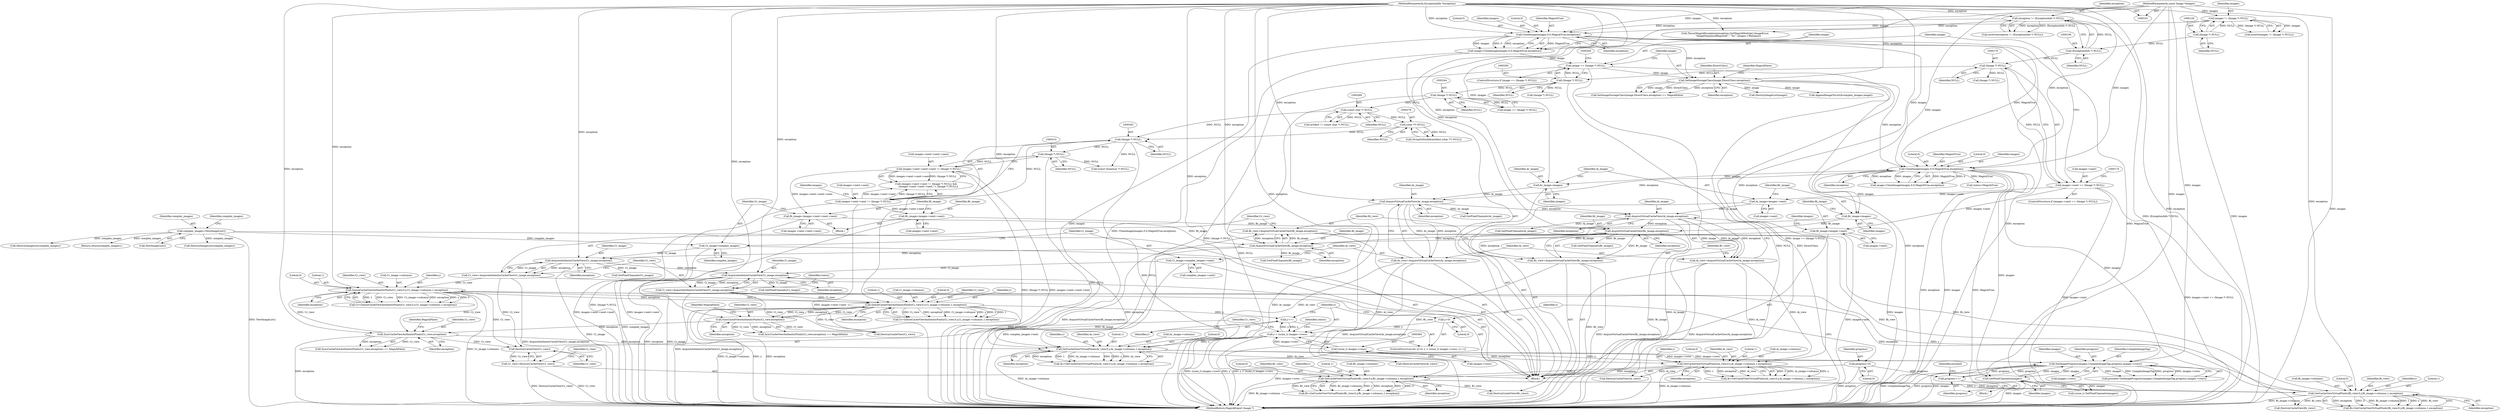 digraph "0_ImageMagick6_7c2c5ba5b8e3a0b2b82f56c71dfab74ed4006df7_0@pointer" {
"1000868" [label="(Call,DestroyCacheView(Cr_view))"];
"1000445" [label="(Call,QueueCacheViewAuthenticPixels(Cr_view,0,y,Cr_image->columns,1,exception))"];
"1000831" [label="(Call,SyncCacheViewAuthenticPixels(Cr_view,exception))"];
"1000822" [label="(Call,SyncCacheViewAuthenticPixels(Ci_view,exception))"];
"1000456" [label="(Call,QueueCacheViewAuthenticPixels(Ci_view,0,y,Ci_image->columns,1,exception))"];
"1000366" [label="(Call,Ci_view=AcquireAuthenticCacheView(Ci_image,exception))"];
"1000368" [label="(Call,AcquireAuthenticCacheView(Ci_image,exception))"];
"1000336" [label="(Call,Ci_image=complex_images->next)"];
"1000363" [label="(Call,AcquireAuthenticCacheView(Cr_image,exception))"];
"1000333" [label="(Call,Cr_image=complex_images)"];
"1000225" [label="(Call,complex_images=NewImageList())"];
"1000358" [label="(Call,AcquireVirtualCacheView(Bi_image,exception))"];
"1000289" [label="(Call,Bi_image=images->next)"];
"1000165" [label="(Call,images->next == (Image *) NULL)"];
"1000169" [label="(Call,(Image *) NULL)"];
"1000155" [label="(Call,(ExceptionInfo *) NULL)"];
"1000128" [label="(Call,(Image *) NULL)"];
"1000324" [label="(Call,Bi_image=images->next->next->next)"];
"1000305" [label="(Call,images->next->next->next != (Image *) NULL)"];
"1000313" [label="(Call,(Image *) NULL)"];
"1000302" [label="(Call,(Image *) NULL)"];
"1000275" [label="(Call,(char **) NULL)"];
"1000268" [label="(Call,(const char *) NULL)"];
"1000243" [label="(Call,(Image *) NULL)"];
"1000199" [label="(Call,(Image *) NULL)"];
"1000353" [label="(Call,AcquireVirtualCacheView(Br_image,exception))"];
"1000317" [label="(Call,Br_image=images->next->next)"];
"1000296" [label="(Call,images->next->next != (Image *) NULL)"];
"1000286" [label="(Call,Br_image=images)"];
"1000102" [label="(MethodParameterIn,const Image *images)"];
"1000234" [label="(Call,CloneImage(images,0,0,MagickTrue,exception))"];
"1000190" [label="(Call,CloneImage(images,0,0,MagickTrue,exception))"];
"1000126" [label="(Call,images != (Image *) NULL)"];
"1000153" [label="(Call,exception != (ExceptionInfo *) NULL)"];
"1000104" [label="(MethodParameterIn,ExceptionInfo *exception)"];
"1000208" [label="(Call,SetImageStorageClass(image,DirectClass,exception))"];
"1000197" [label="(Call,image == (Image *) NULL)"];
"1000188" [label="(Call,image=CloneImage(images,0,0,MagickTrue,exception))"];
"1000348" [label="(Call,AcquireVirtualCacheView(Ai_image,exception))"];
"1000281" [label="(Call,Ai_image=images->next)"];
"1000343" [label="(Call,AcquireVirtualCacheView(Ar_image,exception))"];
"1000278" [label="(Call,Ar_image=images)"];
"1000361" [label="(Call,Cr_view=AcquireAuthenticCacheView(Cr_image,exception))"];
"1000434" [label="(Call,GetCacheViewVirtualPixels(Bi_view,0,y,Bi_image->columns,1,exception))"];
"1000356" [label="(Call,Bi_view=AcquireVirtualCacheView(Bi_image,exception))"];
"1000423" [label="(Call,GetCacheViewVirtualPixels(Br_view,0,y,Br_image->columns,1,exception))"];
"1000351" [label="(Call,Br_view=AcquireVirtualCacheView(Br_image,exception))"];
"1000412" [label="(Call,GetCacheViewVirtualPixels(Ai_view,0,y,Ai_image->columns,1,exception))"];
"1000346" [label="(Call,Ai_view=AcquireVirtualCacheView(Ai_image,exception))"];
"1000401" [label="(Call,GetCacheViewVirtualPixels(Ar_view,0,y,Ar_image->columns,1,exception))"];
"1000341" [label="(Call,Ar_view=AcquireVirtualCacheView(Ar_image,exception))"];
"1000381" [label="(Call,y < (ssize_t) images->rows)"];
"1000388" [label="(Call,y++)"];
"1000378" [label="(Call,y=0)"];
"1000383" [label="(Call,(ssize_t) images->rows)"];
"1000852" [label="(Call,SetImageProgress(images,ComplexImageTag,progress,images->rows))"];
"1000529" [label="(Call,GetPixelChannels(images))"];
"1000848" [label="(Call,progress++)"];
"1000374" [label="(Call,progress=0)"];
"1000866" [label="(Call,Cr_view=DestroyCacheView(Cr_view))"];
"1000309" [label="(Identifier,images)"];
"1000379" [label="(Identifier,y)"];
"1000249" [label="(Call,DestroyImageList(complex_images))"];
"1000360" [label="(Identifier,exception)"];
"1000438" [label="(Call,Bi_image->columns)"];
"1000868" [label="(Call,DestroyCacheView(Cr_view))"];
"1000460" [label="(Call,Ci_image->columns)"];
"1000333" [label="(Call,Cr_image=complex_images)"];
"1000898" [label="(Return,return(complex_images);)"];
"1000376" [label="(Literal,0)"];
"1000413" [label="(Identifier,Ai_view)"];
"1000193" [label="(Literal,0)"];
"1000436" [label="(Literal,0)"];
"1000335" [label="(Identifier,complex_images)"];
"1000287" [label="(Identifier,Br_image)"];
"1000419" [label="(Literal,1)"];
"1000234" [label="(Call,CloneImage(images,0,0,MagickTrue,exception))"];
"1000884" [label="(Call,DestroyCacheView(Ar_view))"];
"1000382" [label="(Identifier,y)"];
"1000295" [label="(Call,(images->next->next != (Image *) NULL) &&\n      (images->next->next->next != (Image *) NULL))"];
"1000364" [label="(Identifier,Cr_image)"];
"1000416" [label="(Call,Ai_image->columns)"];
"1000318" [label="(Identifier,Br_image)"];
"1000346" [label="(Call,Ai_view=AcquireVirtualCacheView(Ai_image,exception))"];
"1000166" [label="(Call,images->next)"];
"1000869" [label="(Identifier,Cr_view)"];
"1000374" [label="(Call,progress=0)"];
"1000854" [label="(Identifier,ComplexImageTag)"];
"1000409" [label="(Identifier,exception)"];
"1000456" [label="(Call,QueueCacheViewAuthenticPixels(Ci_view,0,y,Ci_image->columns,1,exception))"];
"1000190" [label="(Call,CloneImage(images,0,0,MagickTrue,exception))"];
"1000194" [label="(Identifier,MagickTrue)"];
"1000900" [label="(MethodReturn,MagickExport Image *)"];
"1000821" [label="(Call,SyncCacheViewAuthenticPixels(Ci_view,exception) == MagickFalse)"];
"1000281" [label="(Call,Ai_image=images->next)"];
"1000876" [label="(Call,DestroyCacheView(Br_view))"];
"1000410" [label="(Call,Ai=GetCacheViewVirtualPixels(Ai_view,0,y,Ai_image->columns,1,exception))"];
"1000343" [label="(Call,AcquireVirtualCacheView(Ar_image,exception))"];
"1000420" [label="(Identifier,exception)"];
"1000403" [label="(Literal,0)"];
"1000856" [label="(Call,images->rows)"];
"1000848" [label="(Call,progress++)"];
"1000825" [label="(Identifier,MagickFalse)"];
"1000225" [label="(Call,complex_images=NewImageList())"];
"1000362" [label="(Identifier,Cr_view)"];
"1000188" [label="(Call,image=CloneImage(images,0,0,MagickTrue,exception))"];
"1000341" [label="(Call,Ar_view=AcquireVirtualCacheView(Ar_image,exception))"];
"1000351" [label="(Call,Br_view=AcquireVirtualCacheView(Br_image,exception))"];
"1000447" [label="(Literal,0)"];
"1000442" [label="(Identifier,exception)"];
"1000458" [label="(Literal,0)"];
"1000453" [label="(Identifier,exception)"];
"1000435" [label="(Identifier,Bi_view)"];
"1000207" [label="(Call,SetImageStorageClass(image,DirectClass,exception) == MagickFalse)"];
"1000279" [label="(Identifier,Ar_image)"];
"1000853" [label="(Identifier,images)"];
"1000431" [label="(Identifier,exception)"];
"1000867" [label="(Identifier,Cr_view)"];
"1000201" [label="(Identifier,NULL)"];
"1000154" [label="(Identifier,exception)"];
"1000336" [label="(Call,Ci_image=complex_images->next)"];
"1000871" [label="(Identifier,Ci_view)"];
"1000404" [label="(Identifier,y)"];
"1000421" [label="(Call,Br=GetCacheViewVirtualPixels(Br_view,0,y,Br_image->columns,1,exception))"];
"1000347" [label="(Identifier,Ai_view)"];
"1000130" [label="(Identifier,NULL)"];
"1000283" [label="(Call,images->next)"];
"1000806" [label="(Call,GetPixelChannels(Br_image))"];
"1000192" [label="(Literal,0)"];
"1000286" [label="(Call,Br_image=images)"];
"1000277" [label="(Identifier,NULL)"];
"1000872" [label="(Call,DestroyCacheView(Ci_view))"];
"1000326" [label="(Call,images->next->next->next)"];
"1000832" [label="(Identifier,Cr_view)"];
"1000278" [label="(Call,Ar_image=images)"];
"1000212" [label="(Identifier,MagickFalse)"];
"1000189" [label="(Identifier,image)"];
"1000423" [label="(Call,GetCacheViewVirtualPixels(Br_view,0,y,Br_image->columns,1,exception))"];
"1000237" [label="(Literal,0)"];
"1000352" [label="(Identifier,Br_view)"];
"1000830" [label="(Call,SyncCacheViewAuthenticPixels(Cr_view,exception) == MagickFalse)"];
"1000315" [label="(Identifier,NULL)"];
"1000383" [label="(Call,(ssize_t) images->rows)"];
"1000296" [label="(Call,images->next->next != (Image *) NULL)"];
"1000445" [label="(Call,QueueCacheViewAuthenticPixels(Cr_view,0,y,Cr_image->columns,1,exception))"];
"1000175" [label="(Call,ThrowMagickException(exception,GetMagickModule(),ImageError,\n        \"ImageSequenceRequired\",\"`%s'\",images->filename))"];
"1000338" [label="(Call,complex_images->next)"];
"1000164" [label="(ControlStructure,if (images->next == (Image *) NULL))"];
"1000355" [label="(Identifier,exception)"];
"1000245" [label="(Identifier,NULL)"];
"1000305" [label="(Call,images->next->next->next != (Image *) NULL)"];
"1000852" [label="(Call,SetImageProgress(images,ComplexImageTag,progress,images->rows))"];
"1000802" [label="(Call,GetPixelChannels(Ai_image))"];
"1000226" [label="(Identifier,complex_images)"];
"1000273" [label="(Call,StringToDouble(artifact,(char **) NULL))"];
"1000388" [label="(Call,y++)"];
"1000412" [label="(Call,GetCacheViewVirtualPixels(Ai_view,0,y,Ai_image->columns,1,exception))"];
"1000230" [label="(Identifier,complex_images)"];
"1000457" [label="(Identifier,Ci_view)"];
"1000297" [label="(Call,images->next->next)"];
"1000415" [label="(Identifier,y)"];
"1000359" [label="(Identifier,Bi_image)"];
"1000851" [label="(Identifier,proceed)"];
"1000196" [label="(ControlStructure,if (image == (Image *) NULL))"];
"1000527" [label="(Call,(ssize_t) GetPixelChannels(images))"];
"1000157" [label="(Identifier,NULL)"];
"1000402" [label="(Identifier,Ar_view)"];
"1000363" [label="(Call,AcquireAuthenticCacheView(Cr_image,exception))"];
"1000798" [label="(Call,GetPixelChannels(Ar_image))"];
"1000896" [label="(Call,DestroyImageList(complex_images))"];
"1000211" [label="(Identifier,exception)"];
"1000153" [label="(Call,exception != (ExceptionInfo *) NULL)"];
"1000349" [label="(Identifier,Ai_image)"];
"1000377" [label="(ControlStructure,for (y=0; y < (ssize_t) images->rows; y++))"];
"1000291" [label="(Call,images->next)"];
"1000371" [label="(Call,status=MagickTrue)"];
"1000316" [label="(Block,)"];
"1000368" [label="(Call,AcquireAuthenticCacheView(Ci_image,exception))"];
"1000210" [label="(Identifier,DirectClass)"];
"1000290" [label="(Identifier,Bi_image)"];
"1000427" [label="(Call,Br_image->columns)"];
"1000270" [label="(Identifier,NULL)"];
"1000105" [label="(Block,)"];
"1000469" [label="(Call,(const Quantum *) NULL)"];
"1000530" [label="(Identifier,images)"];
"1000414" [label="(Literal,0)"];
"1000302" [label="(Call,(Image *) NULL)"];
"1000344" [label="(Identifier,Ar_image)"];
"1000241" [label="(Call,image == (Image *) NULL)"];
"1000185" [label="(Call,(Image *) NULL)"];
"1000165" [label="(Call,images->next == (Image *) NULL)"];
"1000831" [label="(Call,SyncCacheViewAuthenticPixels(Cr_view,exception))"];
"1000232" [label="(Call,image=CloneImage(images,0,0,MagickTrue,exception))"];
"1000209" [label="(Identifier,image)"];
"1000822" [label="(Call,SyncCacheViewAuthenticPixels(Ci_view,exception))"];
"1000372" [label="(Identifier,status)"];
"1000235" [label="(Identifier,images)"];
"1000350" [label="(Identifier,exception)"];
"1000354" [label="(Identifier,Br_image)"];
"1000236" [label="(Literal,0)"];
"1000850" [label="(Call,proceed=SetImageProgress(images,ComplexImageTag,progress,images->rows))"];
"1000342" [label="(Identifier,Ar_view)"];
"1000356" [label="(Call,Bi_view=AcquireVirtualCacheView(Bi_image,exception))"];
"1000319" [label="(Call,images->next->next)"];
"1000199" [label="(Call,(Image *) NULL)"];
"1000833" [label="(Identifier,exception)"];
"1000155" [label="(Call,(ExceptionInfo *) NULL)"];
"1000282" [label="(Identifier,Ai_image)"];
"1000408" [label="(Literal,1)"];
"1000425" [label="(Literal,0)"];
"1000381" [label="(Call,y < (ssize_t) images->rows)"];
"1000814" [label="(Call,GetPixelChannels(Cr_image))"];
"1000399" [label="(Call,Ar=GetCacheViewVirtualPixels(Ar_view,0,y,Ar_image->columns,1,exception))"];
"1000855" [label="(Identifier,progress)"];
"1000357" [label="(Identifier,Bi_view)"];
"1000888" [label="(Call,DestroyCacheView(Ai_view))"];
"1000195" [label="(Identifier,exception)"];
"1000459" [label="(Identifier,y)"];
"1000818" [label="(Call,GetPixelChannels(Ci_image))"];
"1000128" [label="(Call,(Image *) NULL)"];
"1000324" [label="(Call,Bi_image=images->next->next->next)"];
"1000463" [label="(Literal,1)"];
"1000208" [label="(Call,SetImageStorageClass(image,DirectClass,exception))"];
"1000452" [label="(Literal,1)"];
"1000432" [label="(Call,Bi=GetCacheViewVirtualPixels(Bi_view,0,y,Bi_image->columns,1,exception))"];
"1000358" [label="(Call,AcquireVirtualCacheView(Bi_image,exception))"];
"1000437" [label="(Identifier,y)"];
"1000171" [label="(Identifier,NULL)"];
"1000238" [label="(Identifier,MagickTrue)"];
"1000191" [label="(Identifier,images)"];
"1000365" [label="(Identifier,exception)"];
"1000824" [label="(Identifier,exception)"];
"1000239" [label="(Identifier,exception)"];
"1000216" [label="(Call,DestroyImageList(image))"];
"1000280" [label="(Identifier,images)"];
"1000361" [label="(Call,Cr_view=AcquireAuthenticCacheView(Cr_image,exception))"];
"1000366" [label="(Call,Ci_view=AcquireAuthenticCacheView(Ci_image,exception))"];
"1000313" [label="(Call,(Image *) NULL)"];
"1000369" [label="(Identifier,Ci_image)"];
"1000266" [label="(Call,artifact != (const char *) NULL)"];
"1000228" [label="(Call,AppendImageToList(&complex_images,image))"];
"1000268" [label="(Call,(const char *) NULL)"];
"1000389" [label="(Identifier,y)"];
"1000446" [label="(Identifier,Cr_view)"];
"1000203" [label="(Call,(Image *) NULL)"];
"1000317" [label="(Call,Br_image=images->next->next)"];
"1000345" [label="(Identifier,exception)"];
"1000348" [label="(Call,AcquireVirtualCacheView(Ai_image,exception))"];
"1000334" [label="(Identifier,Cr_image)"];
"1000353" [label="(Call,AcquireVirtualCacheView(Br_image,exception))"];
"1000304" [label="(Identifier,NULL)"];
"1000380" [label="(Literal,0)"];
"1000846" [label="(Block,)"];
"1000197" [label="(Call,image == (Image *) NULL)"];
"1000434" [label="(Call,GetCacheViewVirtualPixels(Bi_view,0,y,Bi_image->columns,1,exception))"];
"1000306" [label="(Call,images->next->next->next)"];
"1000880" [label="(Call,DestroyCacheView(Bi_view))"];
"1000823" [label="(Identifier,Ci_view)"];
"1000275" [label="(Call,(char **) NULL)"];
"1000288" [label="(Identifier,images)"];
"1000529" [label="(Call,GetPixelChannels(images))"];
"1000126" [label="(Call,images != (Image *) NULL)"];
"1000299" [label="(Identifier,images)"];
"1000243" [label="(Call,(Image *) NULL)"];
"1000325" [label="(Identifier,Bi_image)"];
"1000152" [label="(Call,assert(exception != (ExceptionInfo *) NULL))"];
"1000385" [label="(Call,images->rows)"];
"1000127" [label="(Identifier,images)"];
"1000424" [label="(Identifier,Br_view)"];
"1000125" [label="(Call,assert(images != (Image *) NULL))"];
"1000198" [label="(Identifier,image)"];
"1000849" [label="(Identifier,progress)"];
"1000378" [label="(Call,y=0)"];
"1000401" [label="(Call,GetCacheViewVirtualPixels(Ar_view,0,y,Ar_image->columns,1,exception))"];
"1000289" [label="(Call,Bi_image=images->next)"];
"1000405" [label="(Call,Ar_image->columns)"];
"1000227" [label="(Call,NewImageList())"];
"1000449" [label="(Call,Cr_image->columns)"];
"1000396" [label="(Identifier,status)"];
"1000454" [label="(Call,Ci=QueueCacheViewAuthenticPixels(Ci_view,0,y,Ci_image->columns,1,exception))"];
"1000441" [label="(Literal,1)"];
"1000866" [label="(Call,Cr_view=DestroyCacheView(Cr_view))"];
"1000375" [label="(Identifier,progress)"];
"1000834" [label="(Identifier,MagickFalse)"];
"1000367" [label="(Identifier,Ci_view)"];
"1000169" [label="(Call,(Image *) NULL)"];
"1000426" [label="(Identifier,y)"];
"1000464" [label="(Identifier,exception)"];
"1000337" [label="(Identifier,Ci_image)"];
"1000430" [label="(Literal,1)"];
"1000104" [label="(MethodParameterIn,ExceptionInfo *exception)"];
"1000810" [label="(Call,GetPixelChannels(Bi_image))"];
"1000443" [label="(Call,Cr=QueueCacheViewAuthenticPixels(Cr_view,0,y,Cr_image->columns,1,exception))"];
"1000102" [label="(MethodParameterIn,const Image *images)"];
"1000448" [label="(Identifier,y)"];
"1000370" [label="(Identifier,exception)"];
"1000868" -> "1000866"  [label="AST: "];
"1000868" -> "1000869"  [label="CFG: "];
"1000869" -> "1000868"  [label="AST: "];
"1000866" -> "1000868"  [label="CFG: "];
"1000868" -> "1000866"  [label="DDG: Cr_view"];
"1000445" -> "1000868"  [label="DDG: Cr_view"];
"1000831" -> "1000868"  [label="DDG: Cr_view"];
"1000361" -> "1000868"  [label="DDG: Cr_view"];
"1000445" -> "1000443"  [label="AST: "];
"1000445" -> "1000453"  [label="CFG: "];
"1000446" -> "1000445"  [label="AST: "];
"1000447" -> "1000445"  [label="AST: "];
"1000448" -> "1000445"  [label="AST: "];
"1000449" -> "1000445"  [label="AST: "];
"1000452" -> "1000445"  [label="AST: "];
"1000453" -> "1000445"  [label="AST: "];
"1000443" -> "1000445"  [label="CFG: "];
"1000445" -> "1000900"  [label="DDG: Cr_image->columns"];
"1000445" -> "1000443"  [label="DDG: 1"];
"1000445" -> "1000443"  [label="DDG: Cr_view"];
"1000445" -> "1000443"  [label="DDG: Cr_image->columns"];
"1000445" -> "1000443"  [label="DDG: exception"];
"1000445" -> "1000443"  [label="DDG: y"];
"1000445" -> "1000443"  [label="DDG: 0"];
"1000831" -> "1000445"  [label="DDG: Cr_view"];
"1000361" -> "1000445"  [label="DDG: Cr_view"];
"1000434" -> "1000445"  [label="DDG: y"];
"1000434" -> "1000445"  [label="DDG: exception"];
"1000104" -> "1000445"  [label="DDG: exception"];
"1000445" -> "1000456"  [label="DDG: y"];
"1000445" -> "1000456"  [label="DDG: exception"];
"1000445" -> "1000831"  [label="DDG: Cr_view"];
"1000831" -> "1000830"  [label="AST: "];
"1000831" -> "1000833"  [label="CFG: "];
"1000832" -> "1000831"  [label="AST: "];
"1000833" -> "1000831"  [label="AST: "];
"1000834" -> "1000831"  [label="CFG: "];
"1000831" -> "1000900"  [label="DDG: exception"];
"1000831" -> "1000401"  [label="DDG: exception"];
"1000831" -> "1000830"  [label="DDG: Cr_view"];
"1000831" -> "1000830"  [label="DDG: exception"];
"1000822" -> "1000831"  [label="DDG: exception"];
"1000104" -> "1000831"  [label="DDG: exception"];
"1000822" -> "1000821"  [label="AST: "];
"1000822" -> "1000824"  [label="CFG: "];
"1000823" -> "1000822"  [label="AST: "];
"1000824" -> "1000822"  [label="AST: "];
"1000825" -> "1000822"  [label="CFG: "];
"1000822" -> "1000456"  [label="DDG: Ci_view"];
"1000822" -> "1000821"  [label="DDG: Ci_view"];
"1000822" -> "1000821"  [label="DDG: exception"];
"1000456" -> "1000822"  [label="DDG: Ci_view"];
"1000456" -> "1000822"  [label="DDG: exception"];
"1000104" -> "1000822"  [label="DDG: exception"];
"1000822" -> "1000872"  [label="DDG: Ci_view"];
"1000456" -> "1000454"  [label="AST: "];
"1000456" -> "1000464"  [label="CFG: "];
"1000457" -> "1000456"  [label="AST: "];
"1000458" -> "1000456"  [label="AST: "];
"1000459" -> "1000456"  [label="AST: "];
"1000460" -> "1000456"  [label="AST: "];
"1000463" -> "1000456"  [label="AST: "];
"1000464" -> "1000456"  [label="AST: "];
"1000454" -> "1000456"  [label="CFG: "];
"1000456" -> "1000900"  [label="DDG: Ci_image->columns"];
"1000456" -> "1000900"  [label="DDG: y"];
"1000456" -> "1000900"  [label="DDG: exception"];
"1000456" -> "1000388"  [label="DDG: y"];
"1000456" -> "1000401"  [label="DDG: exception"];
"1000456" -> "1000454"  [label="DDG: Ci_view"];
"1000456" -> "1000454"  [label="DDG: exception"];
"1000456" -> "1000454"  [label="DDG: Ci_image->columns"];
"1000456" -> "1000454"  [label="DDG: y"];
"1000456" -> "1000454"  [label="DDG: 0"];
"1000456" -> "1000454"  [label="DDG: 1"];
"1000366" -> "1000456"  [label="DDG: Ci_view"];
"1000104" -> "1000456"  [label="DDG: exception"];
"1000456" -> "1000872"  [label="DDG: Ci_view"];
"1000366" -> "1000105"  [label="AST: "];
"1000366" -> "1000368"  [label="CFG: "];
"1000367" -> "1000366"  [label="AST: "];
"1000368" -> "1000366"  [label="AST: "];
"1000372" -> "1000366"  [label="CFG: "];
"1000366" -> "1000900"  [label="DDG: AcquireAuthenticCacheView(Ci_image,exception)"];
"1000368" -> "1000366"  [label="DDG: Ci_image"];
"1000368" -> "1000366"  [label="DDG: exception"];
"1000366" -> "1000872"  [label="DDG: Ci_view"];
"1000368" -> "1000370"  [label="CFG: "];
"1000369" -> "1000368"  [label="AST: "];
"1000370" -> "1000368"  [label="AST: "];
"1000368" -> "1000900"  [label="DDG: Ci_image"];
"1000368" -> "1000900"  [label="DDG: exception"];
"1000336" -> "1000368"  [label="DDG: Ci_image"];
"1000363" -> "1000368"  [label="DDG: exception"];
"1000104" -> "1000368"  [label="DDG: exception"];
"1000368" -> "1000401"  [label="DDG: exception"];
"1000368" -> "1000818"  [label="DDG: Ci_image"];
"1000336" -> "1000105"  [label="AST: "];
"1000336" -> "1000338"  [label="CFG: "];
"1000337" -> "1000336"  [label="AST: "];
"1000338" -> "1000336"  [label="AST: "];
"1000342" -> "1000336"  [label="CFG: "];
"1000336" -> "1000900"  [label="DDG: complex_images->next"];
"1000363" -> "1000361"  [label="AST: "];
"1000363" -> "1000365"  [label="CFG: "];
"1000364" -> "1000363"  [label="AST: "];
"1000365" -> "1000363"  [label="AST: "];
"1000361" -> "1000363"  [label="CFG: "];
"1000363" -> "1000900"  [label="DDG: Cr_image"];
"1000363" -> "1000361"  [label="DDG: Cr_image"];
"1000363" -> "1000361"  [label="DDG: exception"];
"1000333" -> "1000363"  [label="DDG: Cr_image"];
"1000358" -> "1000363"  [label="DDG: exception"];
"1000104" -> "1000363"  [label="DDG: exception"];
"1000363" -> "1000814"  [label="DDG: Cr_image"];
"1000333" -> "1000105"  [label="AST: "];
"1000333" -> "1000335"  [label="CFG: "];
"1000334" -> "1000333"  [label="AST: "];
"1000335" -> "1000333"  [label="AST: "];
"1000337" -> "1000333"  [label="CFG: "];
"1000333" -> "1000900"  [label="DDG: complex_images"];
"1000225" -> "1000333"  [label="DDG: complex_images"];
"1000225" -> "1000105"  [label="AST: "];
"1000225" -> "1000227"  [label="CFG: "];
"1000226" -> "1000225"  [label="AST: "];
"1000227" -> "1000225"  [label="AST: "];
"1000230" -> "1000225"  [label="CFG: "];
"1000225" -> "1000900"  [label="DDG: NewImageList()"];
"1000225" -> "1000249"  [label="DDG: complex_images"];
"1000225" -> "1000896"  [label="DDG: complex_images"];
"1000225" -> "1000898"  [label="DDG: complex_images"];
"1000358" -> "1000356"  [label="AST: "];
"1000358" -> "1000360"  [label="CFG: "];
"1000359" -> "1000358"  [label="AST: "];
"1000360" -> "1000358"  [label="AST: "];
"1000356" -> "1000358"  [label="CFG: "];
"1000358" -> "1000900"  [label="DDG: Bi_image"];
"1000358" -> "1000356"  [label="DDG: Bi_image"];
"1000358" -> "1000356"  [label="DDG: exception"];
"1000289" -> "1000358"  [label="DDG: Bi_image"];
"1000324" -> "1000358"  [label="DDG: Bi_image"];
"1000353" -> "1000358"  [label="DDG: exception"];
"1000104" -> "1000358"  [label="DDG: exception"];
"1000358" -> "1000810"  [label="DDG: Bi_image"];
"1000289" -> "1000105"  [label="AST: "];
"1000289" -> "1000291"  [label="CFG: "];
"1000290" -> "1000289"  [label="AST: "];
"1000291" -> "1000289"  [label="AST: "];
"1000299" -> "1000289"  [label="CFG: "];
"1000289" -> "1000900"  [label="DDG: images->next"];
"1000165" -> "1000289"  [label="DDG: images->next"];
"1000165" -> "1000164"  [label="AST: "];
"1000165" -> "1000169"  [label="CFG: "];
"1000166" -> "1000165"  [label="AST: "];
"1000169" -> "1000165"  [label="AST: "];
"1000174" -> "1000165"  [label="CFG: "];
"1000189" -> "1000165"  [label="CFG: "];
"1000165" -> "1000900"  [label="DDG: images->next"];
"1000165" -> "1000900"  [label="DDG: images->next == (Image *) NULL"];
"1000169" -> "1000165"  [label="DDG: NULL"];
"1000165" -> "1000281"  [label="DDG: images->next"];
"1000169" -> "1000171"  [label="CFG: "];
"1000170" -> "1000169"  [label="AST: "];
"1000171" -> "1000169"  [label="AST: "];
"1000155" -> "1000169"  [label="DDG: NULL"];
"1000169" -> "1000185"  [label="DDG: NULL"];
"1000169" -> "1000199"  [label="DDG: NULL"];
"1000155" -> "1000153"  [label="AST: "];
"1000155" -> "1000157"  [label="CFG: "];
"1000156" -> "1000155"  [label="AST: "];
"1000157" -> "1000155"  [label="AST: "];
"1000153" -> "1000155"  [label="CFG: "];
"1000155" -> "1000153"  [label="DDG: NULL"];
"1000128" -> "1000155"  [label="DDG: NULL"];
"1000128" -> "1000126"  [label="AST: "];
"1000128" -> "1000130"  [label="CFG: "];
"1000129" -> "1000128"  [label="AST: "];
"1000130" -> "1000128"  [label="AST: "];
"1000126" -> "1000128"  [label="CFG: "];
"1000128" -> "1000126"  [label="DDG: NULL"];
"1000324" -> "1000316"  [label="AST: "];
"1000324" -> "1000326"  [label="CFG: "];
"1000325" -> "1000324"  [label="AST: "];
"1000326" -> "1000324"  [label="AST: "];
"1000334" -> "1000324"  [label="CFG: "];
"1000324" -> "1000900"  [label="DDG: images->next->next->next"];
"1000305" -> "1000324"  [label="DDG: images->next->next->next"];
"1000305" -> "1000295"  [label="AST: "];
"1000305" -> "1000313"  [label="CFG: "];
"1000306" -> "1000305"  [label="AST: "];
"1000313" -> "1000305"  [label="AST: "];
"1000295" -> "1000305"  [label="CFG: "];
"1000305" -> "1000900"  [label="DDG: (Image *) NULL"];
"1000305" -> "1000900"  [label="DDG: images->next->next->next"];
"1000305" -> "1000295"  [label="DDG: images->next->next->next"];
"1000305" -> "1000295"  [label="DDG: (Image *) NULL"];
"1000313" -> "1000305"  [label="DDG: NULL"];
"1000313" -> "1000315"  [label="CFG: "];
"1000314" -> "1000313"  [label="AST: "];
"1000315" -> "1000313"  [label="AST: "];
"1000313" -> "1000900"  [label="DDG: NULL"];
"1000302" -> "1000313"  [label="DDG: NULL"];
"1000313" -> "1000469"  [label="DDG: NULL"];
"1000302" -> "1000296"  [label="AST: "];
"1000302" -> "1000304"  [label="CFG: "];
"1000303" -> "1000302"  [label="AST: "];
"1000304" -> "1000302"  [label="AST: "];
"1000296" -> "1000302"  [label="CFG: "];
"1000302" -> "1000900"  [label="DDG: NULL"];
"1000302" -> "1000296"  [label="DDG: NULL"];
"1000275" -> "1000302"  [label="DDG: NULL"];
"1000268" -> "1000302"  [label="DDG: NULL"];
"1000302" -> "1000469"  [label="DDG: NULL"];
"1000275" -> "1000273"  [label="AST: "];
"1000275" -> "1000277"  [label="CFG: "];
"1000276" -> "1000275"  [label="AST: "];
"1000277" -> "1000275"  [label="AST: "];
"1000273" -> "1000275"  [label="CFG: "];
"1000275" -> "1000273"  [label="DDG: NULL"];
"1000268" -> "1000275"  [label="DDG: NULL"];
"1000268" -> "1000266"  [label="AST: "];
"1000268" -> "1000270"  [label="CFG: "];
"1000269" -> "1000268"  [label="AST: "];
"1000270" -> "1000268"  [label="AST: "];
"1000266" -> "1000268"  [label="CFG: "];
"1000268" -> "1000266"  [label="DDG: NULL"];
"1000243" -> "1000268"  [label="DDG: NULL"];
"1000243" -> "1000241"  [label="AST: "];
"1000243" -> "1000245"  [label="CFG: "];
"1000244" -> "1000243"  [label="AST: "];
"1000245" -> "1000243"  [label="AST: "];
"1000241" -> "1000243"  [label="CFG: "];
"1000243" -> "1000900"  [label="DDG: NULL"];
"1000243" -> "1000241"  [label="DDG: NULL"];
"1000199" -> "1000243"  [label="DDG: NULL"];
"1000199" -> "1000197"  [label="AST: "];
"1000199" -> "1000201"  [label="CFG: "];
"1000200" -> "1000199"  [label="AST: "];
"1000201" -> "1000199"  [label="AST: "];
"1000197" -> "1000199"  [label="CFG: "];
"1000199" -> "1000900"  [label="DDG: NULL"];
"1000199" -> "1000197"  [label="DDG: NULL"];
"1000199" -> "1000203"  [label="DDG: NULL"];
"1000353" -> "1000351"  [label="AST: "];
"1000353" -> "1000355"  [label="CFG: "];
"1000354" -> "1000353"  [label="AST: "];
"1000355" -> "1000353"  [label="AST: "];
"1000351" -> "1000353"  [label="CFG: "];
"1000353" -> "1000900"  [label="DDG: Br_image"];
"1000353" -> "1000351"  [label="DDG: Br_image"];
"1000353" -> "1000351"  [label="DDG: exception"];
"1000317" -> "1000353"  [label="DDG: Br_image"];
"1000286" -> "1000353"  [label="DDG: Br_image"];
"1000348" -> "1000353"  [label="DDG: exception"];
"1000104" -> "1000353"  [label="DDG: exception"];
"1000353" -> "1000806"  [label="DDG: Br_image"];
"1000317" -> "1000316"  [label="AST: "];
"1000317" -> "1000319"  [label="CFG: "];
"1000318" -> "1000317"  [label="AST: "];
"1000319" -> "1000317"  [label="AST: "];
"1000325" -> "1000317"  [label="CFG: "];
"1000317" -> "1000900"  [label="DDG: images->next->next"];
"1000296" -> "1000317"  [label="DDG: images->next->next"];
"1000296" -> "1000295"  [label="AST: "];
"1000297" -> "1000296"  [label="AST: "];
"1000309" -> "1000296"  [label="CFG: "];
"1000295" -> "1000296"  [label="CFG: "];
"1000296" -> "1000900"  [label="DDG: (Image *) NULL"];
"1000296" -> "1000900"  [label="DDG: images->next->next"];
"1000296" -> "1000295"  [label="DDG: images->next->next"];
"1000296" -> "1000295"  [label="DDG: (Image *) NULL"];
"1000286" -> "1000105"  [label="AST: "];
"1000286" -> "1000288"  [label="CFG: "];
"1000287" -> "1000286"  [label="AST: "];
"1000288" -> "1000286"  [label="AST: "];
"1000290" -> "1000286"  [label="CFG: "];
"1000286" -> "1000900"  [label="DDG: images"];
"1000102" -> "1000286"  [label="DDG: images"];
"1000234" -> "1000286"  [label="DDG: images"];
"1000102" -> "1000101"  [label="AST: "];
"1000102" -> "1000900"  [label="DDG: images"];
"1000102" -> "1000126"  [label="DDG: images"];
"1000102" -> "1000190"  [label="DDG: images"];
"1000102" -> "1000234"  [label="DDG: images"];
"1000102" -> "1000278"  [label="DDG: images"];
"1000102" -> "1000529"  [label="DDG: images"];
"1000102" -> "1000852"  [label="DDG: images"];
"1000234" -> "1000232"  [label="AST: "];
"1000234" -> "1000239"  [label="CFG: "];
"1000235" -> "1000234"  [label="AST: "];
"1000236" -> "1000234"  [label="AST: "];
"1000237" -> "1000234"  [label="AST: "];
"1000238" -> "1000234"  [label="AST: "];
"1000239" -> "1000234"  [label="AST: "];
"1000232" -> "1000234"  [label="CFG: "];
"1000234" -> "1000900"  [label="DDG: exception"];
"1000234" -> "1000900"  [label="DDG: images"];
"1000234" -> "1000900"  [label="DDG: MagickTrue"];
"1000234" -> "1000232"  [label="DDG: MagickTrue"];
"1000234" -> "1000232"  [label="DDG: 0"];
"1000234" -> "1000232"  [label="DDG: exception"];
"1000234" -> "1000232"  [label="DDG: images"];
"1000190" -> "1000234"  [label="DDG: images"];
"1000190" -> "1000234"  [label="DDG: MagickTrue"];
"1000208" -> "1000234"  [label="DDG: exception"];
"1000104" -> "1000234"  [label="DDG: exception"];
"1000234" -> "1000278"  [label="DDG: images"];
"1000234" -> "1000343"  [label="DDG: exception"];
"1000234" -> "1000371"  [label="DDG: MagickTrue"];
"1000234" -> "1000529"  [label="DDG: images"];
"1000234" -> "1000852"  [label="DDG: images"];
"1000190" -> "1000188"  [label="AST: "];
"1000190" -> "1000195"  [label="CFG: "];
"1000191" -> "1000190"  [label="AST: "];
"1000192" -> "1000190"  [label="AST: "];
"1000193" -> "1000190"  [label="AST: "];
"1000194" -> "1000190"  [label="AST: "];
"1000195" -> "1000190"  [label="AST: "];
"1000188" -> "1000190"  [label="CFG: "];
"1000190" -> "1000900"  [label="DDG: MagickTrue"];
"1000190" -> "1000900"  [label="DDG: exception"];
"1000190" -> "1000900"  [label="DDG: images"];
"1000190" -> "1000188"  [label="DDG: MagickTrue"];
"1000190" -> "1000188"  [label="DDG: images"];
"1000190" -> "1000188"  [label="DDG: 0"];
"1000190" -> "1000188"  [label="DDG: exception"];
"1000126" -> "1000190"  [label="DDG: images"];
"1000153" -> "1000190"  [label="DDG: exception"];
"1000104" -> "1000190"  [label="DDG: exception"];
"1000190" -> "1000208"  [label="DDG: exception"];
"1000126" -> "1000125"  [label="AST: "];
"1000127" -> "1000126"  [label="AST: "];
"1000125" -> "1000126"  [label="CFG: "];
"1000126" -> "1000900"  [label="DDG: images"];
"1000126" -> "1000125"  [label="DDG: images"];
"1000126" -> "1000125"  [label="DDG: (Image *) NULL"];
"1000153" -> "1000152"  [label="AST: "];
"1000154" -> "1000153"  [label="AST: "];
"1000152" -> "1000153"  [label="CFG: "];
"1000153" -> "1000900"  [label="DDG: (ExceptionInfo *) NULL"];
"1000153" -> "1000152"  [label="DDG: exception"];
"1000153" -> "1000152"  [label="DDG: (ExceptionInfo *) NULL"];
"1000104" -> "1000153"  [label="DDG: exception"];
"1000153" -> "1000175"  [label="DDG: exception"];
"1000104" -> "1000101"  [label="AST: "];
"1000104" -> "1000900"  [label="DDG: exception"];
"1000104" -> "1000175"  [label="DDG: exception"];
"1000104" -> "1000208"  [label="DDG: exception"];
"1000104" -> "1000343"  [label="DDG: exception"];
"1000104" -> "1000348"  [label="DDG: exception"];
"1000104" -> "1000401"  [label="DDG: exception"];
"1000104" -> "1000412"  [label="DDG: exception"];
"1000104" -> "1000423"  [label="DDG: exception"];
"1000104" -> "1000434"  [label="DDG: exception"];
"1000208" -> "1000207"  [label="AST: "];
"1000208" -> "1000211"  [label="CFG: "];
"1000209" -> "1000208"  [label="AST: "];
"1000210" -> "1000208"  [label="AST: "];
"1000211" -> "1000208"  [label="AST: "];
"1000212" -> "1000208"  [label="CFG: "];
"1000208" -> "1000900"  [label="DDG: DirectClass"];
"1000208" -> "1000900"  [label="DDG: exception"];
"1000208" -> "1000207"  [label="DDG: image"];
"1000208" -> "1000207"  [label="DDG: DirectClass"];
"1000208" -> "1000207"  [label="DDG: exception"];
"1000197" -> "1000208"  [label="DDG: image"];
"1000208" -> "1000216"  [label="DDG: image"];
"1000208" -> "1000228"  [label="DDG: image"];
"1000197" -> "1000196"  [label="AST: "];
"1000198" -> "1000197"  [label="AST: "];
"1000204" -> "1000197"  [label="CFG: "];
"1000209" -> "1000197"  [label="CFG: "];
"1000197" -> "1000900"  [label="DDG: image == (Image *) NULL"];
"1000197" -> "1000900"  [label="DDG: (Image *) NULL"];
"1000197" -> "1000900"  [label="DDG: image"];
"1000188" -> "1000197"  [label="DDG: image"];
"1000188" -> "1000105"  [label="AST: "];
"1000189" -> "1000188"  [label="AST: "];
"1000198" -> "1000188"  [label="CFG: "];
"1000188" -> "1000900"  [label="DDG: CloneImage(images,0,0,MagickTrue,exception)"];
"1000348" -> "1000346"  [label="AST: "];
"1000348" -> "1000350"  [label="CFG: "];
"1000349" -> "1000348"  [label="AST: "];
"1000350" -> "1000348"  [label="AST: "];
"1000346" -> "1000348"  [label="CFG: "];
"1000348" -> "1000900"  [label="DDG: Ai_image"];
"1000348" -> "1000346"  [label="DDG: Ai_image"];
"1000348" -> "1000346"  [label="DDG: exception"];
"1000281" -> "1000348"  [label="DDG: Ai_image"];
"1000343" -> "1000348"  [label="DDG: exception"];
"1000348" -> "1000802"  [label="DDG: Ai_image"];
"1000281" -> "1000105"  [label="AST: "];
"1000281" -> "1000283"  [label="CFG: "];
"1000282" -> "1000281"  [label="AST: "];
"1000283" -> "1000281"  [label="AST: "];
"1000287" -> "1000281"  [label="CFG: "];
"1000343" -> "1000341"  [label="AST: "];
"1000343" -> "1000345"  [label="CFG: "];
"1000344" -> "1000343"  [label="AST: "];
"1000345" -> "1000343"  [label="AST: "];
"1000341" -> "1000343"  [label="CFG: "];
"1000343" -> "1000900"  [label="DDG: Ar_image"];
"1000343" -> "1000341"  [label="DDG: Ar_image"];
"1000343" -> "1000341"  [label="DDG: exception"];
"1000278" -> "1000343"  [label="DDG: Ar_image"];
"1000343" -> "1000798"  [label="DDG: Ar_image"];
"1000278" -> "1000105"  [label="AST: "];
"1000278" -> "1000280"  [label="CFG: "];
"1000279" -> "1000278"  [label="AST: "];
"1000280" -> "1000278"  [label="AST: "];
"1000282" -> "1000278"  [label="CFG: "];
"1000361" -> "1000105"  [label="AST: "];
"1000362" -> "1000361"  [label="AST: "];
"1000367" -> "1000361"  [label="CFG: "];
"1000361" -> "1000900"  [label="DDG: AcquireAuthenticCacheView(Cr_image,exception)"];
"1000434" -> "1000432"  [label="AST: "];
"1000434" -> "1000442"  [label="CFG: "];
"1000435" -> "1000434"  [label="AST: "];
"1000436" -> "1000434"  [label="AST: "];
"1000437" -> "1000434"  [label="AST: "];
"1000438" -> "1000434"  [label="AST: "];
"1000441" -> "1000434"  [label="AST: "];
"1000442" -> "1000434"  [label="AST: "];
"1000432" -> "1000434"  [label="CFG: "];
"1000434" -> "1000900"  [label="DDG: Bi_image->columns"];
"1000434" -> "1000432"  [label="DDG: exception"];
"1000434" -> "1000432"  [label="DDG: 0"];
"1000434" -> "1000432"  [label="DDG: Bi_image->columns"];
"1000434" -> "1000432"  [label="DDG: 1"];
"1000434" -> "1000432"  [label="DDG: y"];
"1000434" -> "1000432"  [label="DDG: Bi_view"];
"1000356" -> "1000434"  [label="DDG: Bi_view"];
"1000423" -> "1000434"  [label="DDG: y"];
"1000423" -> "1000434"  [label="DDG: exception"];
"1000434" -> "1000880"  [label="DDG: Bi_view"];
"1000356" -> "1000105"  [label="AST: "];
"1000357" -> "1000356"  [label="AST: "];
"1000362" -> "1000356"  [label="CFG: "];
"1000356" -> "1000900"  [label="DDG: AcquireVirtualCacheView(Bi_image,exception)"];
"1000356" -> "1000880"  [label="DDG: Bi_view"];
"1000423" -> "1000421"  [label="AST: "];
"1000423" -> "1000431"  [label="CFG: "];
"1000424" -> "1000423"  [label="AST: "];
"1000425" -> "1000423"  [label="AST: "];
"1000426" -> "1000423"  [label="AST: "];
"1000427" -> "1000423"  [label="AST: "];
"1000430" -> "1000423"  [label="AST: "];
"1000431" -> "1000423"  [label="AST: "];
"1000421" -> "1000423"  [label="CFG: "];
"1000423" -> "1000900"  [label="DDG: Br_image->columns"];
"1000423" -> "1000421"  [label="DDG: Br_image->columns"];
"1000423" -> "1000421"  [label="DDG: y"];
"1000423" -> "1000421"  [label="DDG: exception"];
"1000423" -> "1000421"  [label="DDG: 1"];
"1000423" -> "1000421"  [label="DDG: 0"];
"1000423" -> "1000421"  [label="DDG: Br_view"];
"1000351" -> "1000423"  [label="DDG: Br_view"];
"1000412" -> "1000423"  [label="DDG: y"];
"1000412" -> "1000423"  [label="DDG: exception"];
"1000423" -> "1000876"  [label="DDG: Br_view"];
"1000351" -> "1000105"  [label="AST: "];
"1000352" -> "1000351"  [label="AST: "];
"1000357" -> "1000351"  [label="CFG: "];
"1000351" -> "1000900"  [label="DDG: AcquireVirtualCacheView(Br_image,exception)"];
"1000351" -> "1000876"  [label="DDG: Br_view"];
"1000412" -> "1000410"  [label="AST: "];
"1000412" -> "1000420"  [label="CFG: "];
"1000413" -> "1000412"  [label="AST: "];
"1000414" -> "1000412"  [label="AST: "];
"1000415" -> "1000412"  [label="AST: "];
"1000416" -> "1000412"  [label="AST: "];
"1000419" -> "1000412"  [label="AST: "];
"1000420" -> "1000412"  [label="AST: "];
"1000410" -> "1000412"  [label="CFG: "];
"1000412" -> "1000900"  [label="DDG: Ai_image->columns"];
"1000412" -> "1000410"  [label="DDG: 0"];
"1000412" -> "1000410"  [label="DDG: Ai_image->columns"];
"1000412" -> "1000410"  [label="DDG: y"];
"1000412" -> "1000410"  [label="DDG: 1"];
"1000412" -> "1000410"  [label="DDG: exception"];
"1000412" -> "1000410"  [label="DDG: Ai_view"];
"1000346" -> "1000412"  [label="DDG: Ai_view"];
"1000401" -> "1000412"  [label="DDG: y"];
"1000401" -> "1000412"  [label="DDG: exception"];
"1000412" -> "1000888"  [label="DDG: Ai_view"];
"1000346" -> "1000105"  [label="AST: "];
"1000347" -> "1000346"  [label="AST: "];
"1000352" -> "1000346"  [label="CFG: "];
"1000346" -> "1000900"  [label="DDG: AcquireVirtualCacheView(Ai_image,exception)"];
"1000346" -> "1000888"  [label="DDG: Ai_view"];
"1000401" -> "1000399"  [label="AST: "];
"1000401" -> "1000409"  [label="CFG: "];
"1000402" -> "1000401"  [label="AST: "];
"1000403" -> "1000401"  [label="AST: "];
"1000404" -> "1000401"  [label="AST: "];
"1000405" -> "1000401"  [label="AST: "];
"1000408" -> "1000401"  [label="AST: "];
"1000409" -> "1000401"  [label="AST: "];
"1000399" -> "1000401"  [label="CFG: "];
"1000401" -> "1000900"  [label="DDG: Ar_image->columns"];
"1000401" -> "1000399"  [label="DDG: exception"];
"1000401" -> "1000399"  [label="DDG: 1"];
"1000401" -> "1000399"  [label="DDG: Ar_image->columns"];
"1000401" -> "1000399"  [label="DDG: 0"];
"1000401" -> "1000399"  [label="DDG: y"];
"1000401" -> "1000399"  [label="DDG: Ar_view"];
"1000341" -> "1000401"  [label="DDG: Ar_view"];
"1000381" -> "1000401"  [label="DDG: y"];
"1000401" -> "1000884"  [label="DDG: Ar_view"];
"1000341" -> "1000105"  [label="AST: "];
"1000342" -> "1000341"  [label="AST: "];
"1000347" -> "1000341"  [label="CFG: "];
"1000341" -> "1000900"  [label="DDG: AcquireVirtualCacheView(Ar_image,exception)"];
"1000341" -> "1000884"  [label="DDG: Ar_view"];
"1000381" -> "1000377"  [label="AST: "];
"1000381" -> "1000383"  [label="CFG: "];
"1000382" -> "1000381"  [label="AST: "];
"1000383" -> "1000381"  [label="AST: "];
"1000396" -> "1000381"  [label="CFG: "];
"1000867" -> "1000381"  [label="CFG: "];
"1000381" -> "1000900"  [label="DDG: (ssize_t) images->rows"];
"1000381" -> "1000900"  [label="DDG: y"];
"1000381" -> "1000900"  [label="DDG: y < (ssize_t) images->rows"];
"1000388" -> "1000381"  [label="DDG: y"];
"1000378" -> "1000381"  [label="DDG: y"];
"1000383" -> "1000381"  [label="DDG: images->rows"];
"1000381" -> "1000388"  [label="DDG: y"];
"1000388" -> "1000377"  [label="AST: "];
"1000388" -> "1000389"  [label="CFG: "];
"1000389" -> "1000388"  [label="AST: "];
"1000382" -> "1000388"  [label="CFG: "];
"1000378" -> "1000377"  [label="AST: "];
"1000378" -> "1000380"  [label="CFG: "];
"1000379" -> "1000378"  [label="AST: "];
"1000380" -> "1000378"  [label="AST: "];
"1000382" -> "1000378"  [label="CFG: "];
"1000383" -> "1000385"  [label="CFG: "];
"1000384" -> "1000383"  [label="AST: "];
"1000385" -> "1000383"  [label="AST: "];
"1000383" -> "1000900"  [label="DDG: images->rows"];
"1000852" -> "1000383"  [label="DDG: images->rows"];
"1000383" -> "1000852"  [label="DDG: images->rows"];
"1000852" -> "1000850"  [label="AST: "];
"1000852" -> "1000856"  [label="CFG: "];
"1000853" -> "1000852"  [label="AST: "];
"1000854" -> "1000852"  [label="AST: "];
"1000855" -> "1000852"  [label="AST: "];
"1000856" -> "1000852"  [label="AST: "];
"1000850" -> "1000852"  [label="CFG: "];
"1000852" -> "1000900"  [label="DDG: images"];
"1000852" -> "1000900"  [label="DDG: progress"];
"1000852" -> "1000900"  [label="DDG: ComplexImageTag"];
"1000852" -> "1000529"  [label="DDG: images"];
"1000852" -> "1000848"  [label="DDG: progress"];
"1000852" -> "1000850"  [label="DDG: images"];
"1000852" -> "1000850"  [label="DDG: ComplexImageTag"];
"1000852" -> "1000850"  [label="DDG: progress"];
"1000852" -> "1000850"  [label="DDG: images->rows"];
"1000529" -> "1000852"  [label="DDG: images"];
"1000848" -> "1000852"  [label="DDG: progress"];
"1000529" -> "1000527"  [label="AST: "];
"1000529" -> "1000530"  [label="CFG: "];
"1000530" -> "1000529"  [label="AST: "];
"1000527" -> "1000529"  [label="CFG: "];
"1000529" -> "1000900"  [label="DDG: images"];
"1000529" -> "1000527"  [label="DDG: images"];
"1000848" -> "1000846"  [label="AST: "];
"1000848" -> "1000849"  [label="CFG: "];
"1000849" -> "1000848"  [label="AST: "];
"1000851" -> "1000848"  [label="CFG: "];
"1000374" -> "1000848"  [label="DDG: progress"];
"1000374" -> "1000105"  [label="AST: "];
"1000374" -> "1000376"  [label="CFG: "];
"1000375" -> "1000374"  [label="AST: "];
"1000376" -> "1000374"  [label="AST: "];
"1000379" -> "1000374"  [label="CFG: "];
"1000374" -> "1000900"  [label="DDG: progress"];
"1000866" -> "1000105"  [label="AST: "];
"1000867" -> "1000866"  [label="AST: "];
"1000871" -> "1000866"  [label="CFG: "];
"1000866" -> "1000900"  [label="DDG: Cr_view"];
"1000866" -> "1000900"  [label="DDG: DestroyCacheView(Cr_view)"];
}

